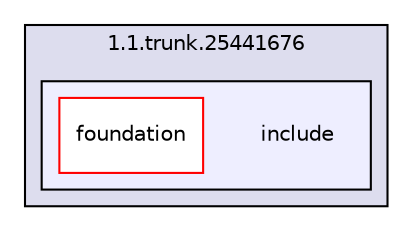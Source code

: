 digraph "include" {
  compound=true
  node [ fontsize="10", fontname="Helvetica"];
  edge [ labelfontsize="10", labelfontname="Helvetica"];
  subgraph clusterdir_d528271a50ee616443dc73ed460be3a1 {
    graph [ bgcolor="#ddddee", pencolor="black", label="1.1.trunk.25441676" fontname="Helvetica", fontsize="10", URL="dir_d528271a50ee616443dc73ed460be3a1.html"]
  subgraph clusterdir_7f9965b26b019f7a0f76e71292de2bd7 {
    graph [ bgcolor="#eeeeff", pencolor="black", label="" URL="dir_7f9965b26b019f7a0f76e71292de2bd7.html"];
    dir_7f9965b26b019f7a0f76e71292de2bd7 [shape=plaintext label="include"];
    dir_3a9a8be59dab4e04c1c4c25279c83750 [shape=box label="foundation" color="red" fillcolor="white" style="filled" URL="dir_3a9a8be59dab4e04c1c4c25279c83750.html"];
  }
  }
}
